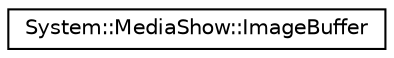 digraph G
{
  edge [fontname="Helvetica",fontsize="10",labelfontname="Helvetica",labelfontsize="10"];
  node [fontname="Helvetica",fontsize="10",shape=record];
  rankdir="LR";
  Node1 [label="System::MediaShow::ImageBuffer",height=0.2,width=0.4,color="black", fillcolor="white", style="filled",URL="$class_system_1_1_media_show_1_1_image_buffer.html"];
}
